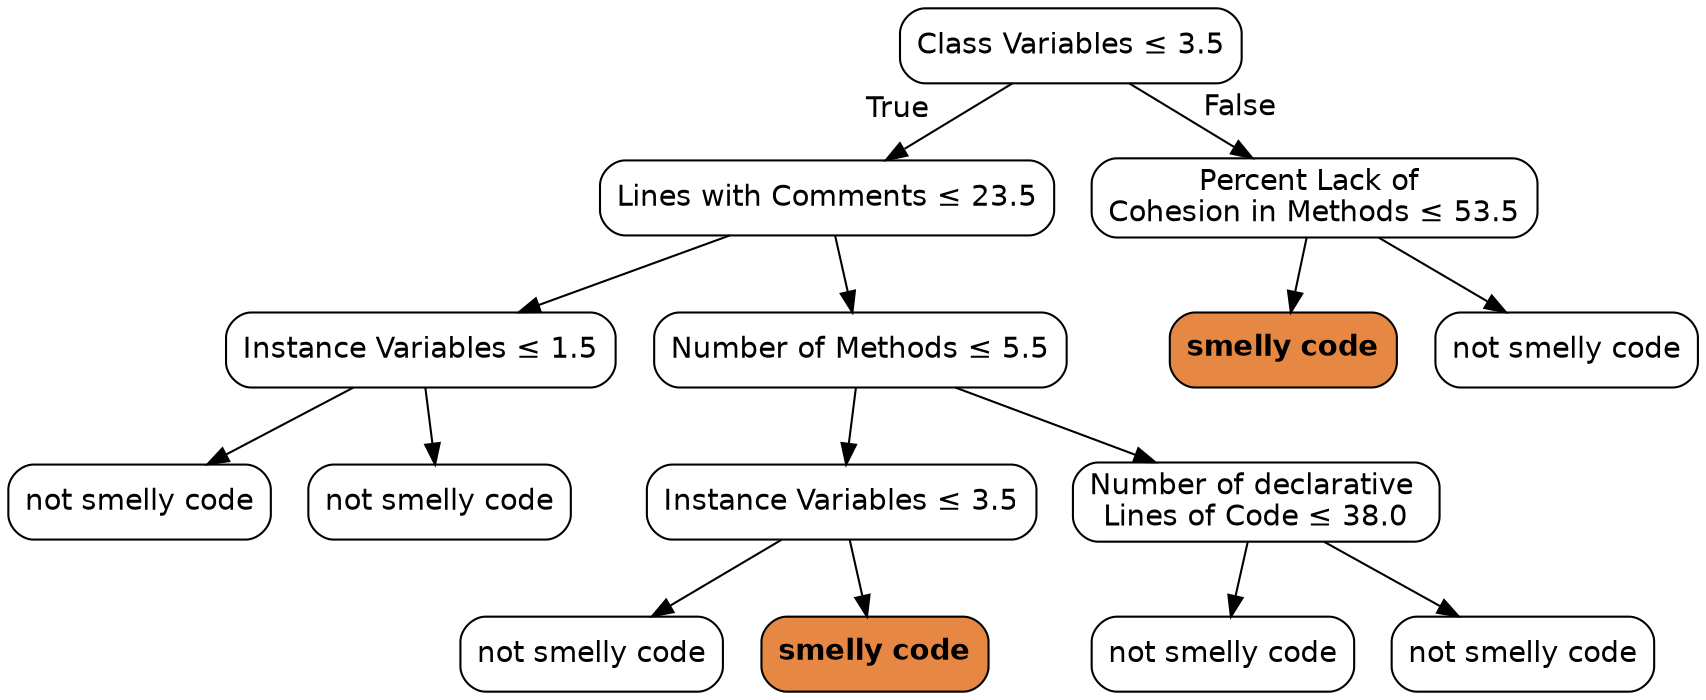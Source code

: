 digraph Tree {
node [color="black", fontname=helvetica, shape=box,  style="filled, rounded", fillcolor="#FFFFFF"];
edge [fontname=helvetica];
0 [label=<Class Variables &le; 3.5>];
1 [label=<Lines with Comments &le; 23.5>];
0 -> 1  [headlabel="True", labelangle=45, labeldistance="2.5"];
3 [label=<Instance Variables &le; 1.5>];
1 -> 3;
11 [label=<not smelly code>];
3 -> 11;
12 [label=<not smelly code>];
3 -> 12;
4 [label=<Number of Methods &le; 5.5>];
1 -> 4;
7 [label=<Instance Variables &le; 3.5>];
4 -> 7;
9 [label=<not smelly code>];
7 -> 9;
10 [label=<<b>smelly code</b>>, fillcolor="#e68743"];
7 -> 10;
8 [label=<Number of declarative <br/>Lines of Code &le; 38.0>];
4 -> 8;
13 [label=<not smelly code>];
8 -> 13;
14 [label=<not smelly code>];
8 -> 14;
2 [label=<Percent Lack of <br/>Cohesion in Methods &le; 53.5>];
0 -> 2  [headlabel="False", labelangle="-45", labeldistance="2.5"];
5 [label=<<b>smelly code</b>>, fillcolor="#e68743"];
2 -> 5;
6 [label=<not smelly code>];
2 -> 6;
}
